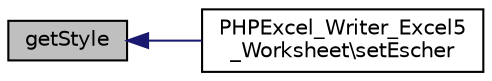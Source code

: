 digraph "getStyle"
{
  edge [fontname="Helvetica",fontsize="10",labelfontname="Helvetica",labelfontsize="10"];
  node [fontname="Helvetica",fontsize="10",shape=record];
  rankdir="LR";
  Node20 [label="getStyle",height=0.2,width=0.4,color="black", fillcolor="grey75", style="filled", fontcolor="black"];
  Node20 -> Node21 [dir="back",color="midnightblue",fontsize="10",style="solid",fontname="Helvetica"];
  Node21 [label="PHPExcel_Writer_Excel5\l_Worksheet\\setEscher",height=0.2,width=0.4,color="black", fillcolor="white", style="filled",URL="$class_p_h_p_excel___writer___excel5___worksheet.html#a7f63e34d69a5432cbe7e22c5104e88ff"];
}
